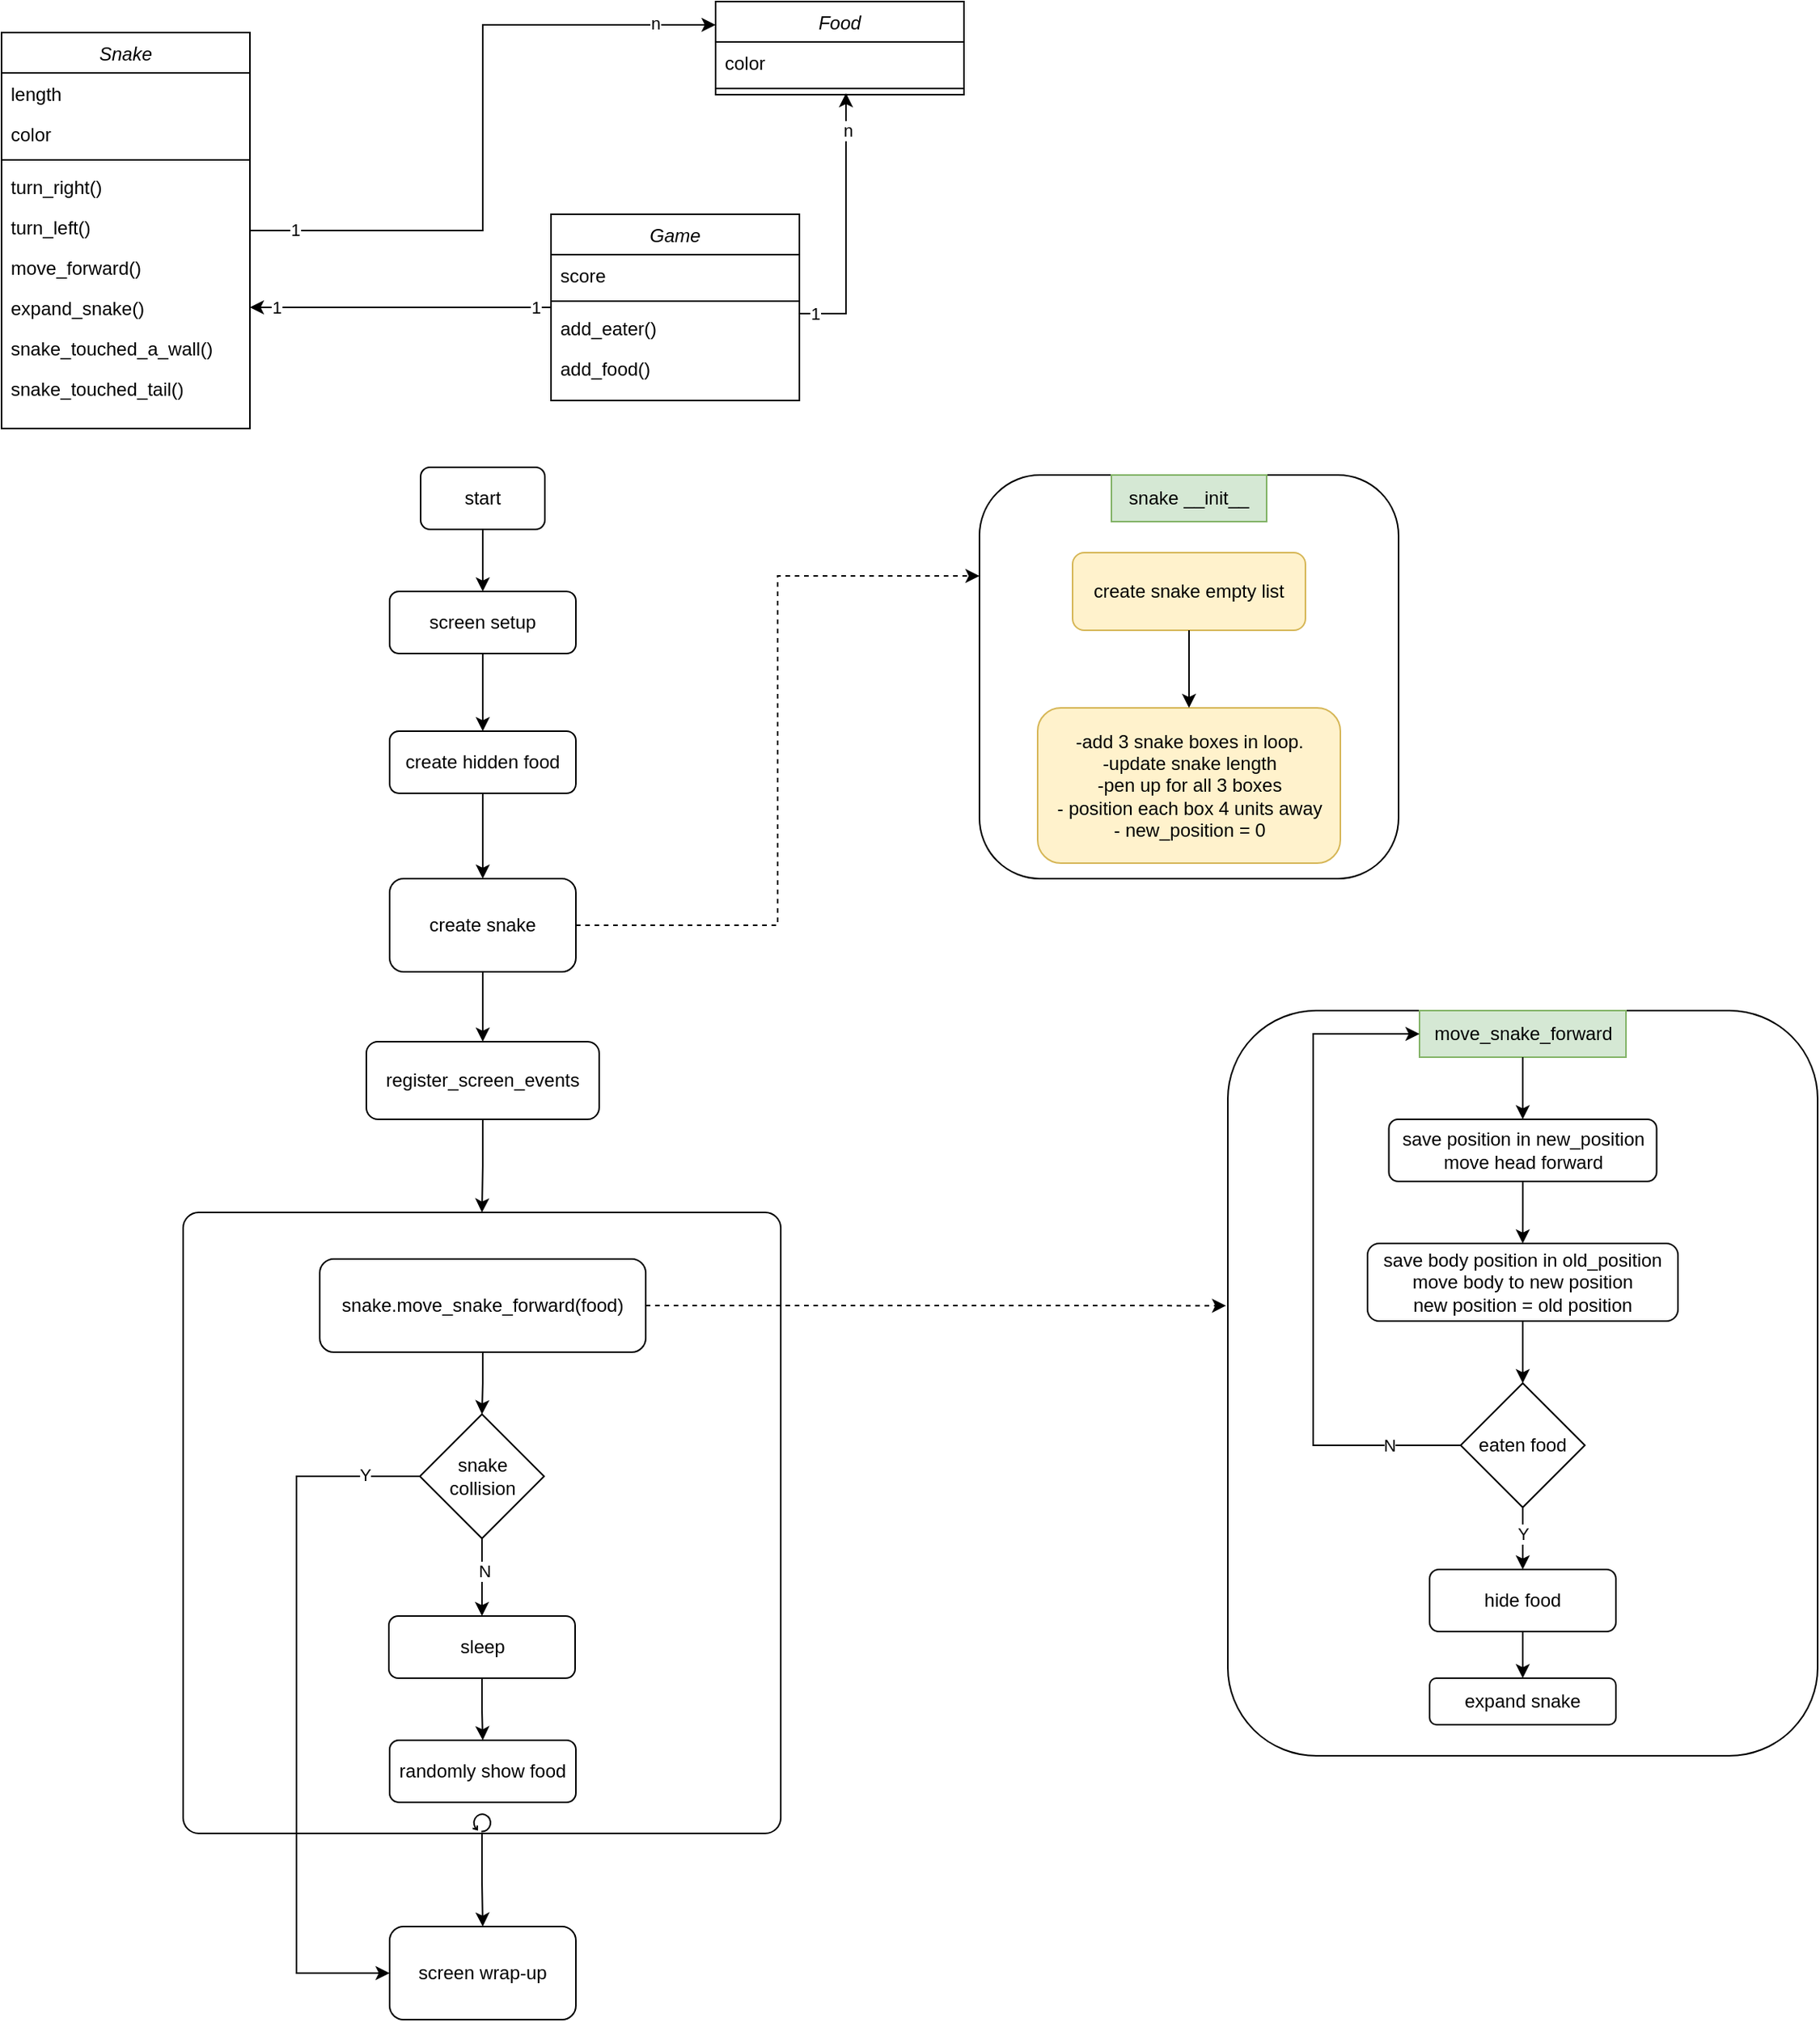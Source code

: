 <mxfile version="18.0.6" type="device"><diagram id="C5RBs43oDa-KdzZeNtuy" name="Page-1"><mxGraphModel dx="1225" dy="852" grid="1" gridSize="10" guides="1" tooltips="1" connect="1" arrows="1" fold="1" page="1" pageScale="1" pageWidth="827" pageHeight="1169" math="0" shadow="0"><root><mxCell id="WIyWlLk6GJQsqaUBKTNV-0"/><mxCell id="WIyWlLk6GJQsqaUBKTNV-1" parent="WIyWlLk6GJQsqaUBKTNV-0"/><mxCell id="voZRgN521VtX701bhuLO-22" style="edgeStyle=orthogonalEdgeStyle;rounded=0;orthogonalLoop=1;jettySize=auto;html=1;entryX=0;entryY=0.25;entryDx=0;entryDy=0;" parent="WIyWlLk6GJQsqaUBKTNV-1" source="voZRgN521VtX701bhuLO-0" target="voZRgN521VtX701bhuLO-15" edge="1"><mxGeometry relative="1" as="geometry"/></mxCell><mxCell id="voZRgN521VtX701bhuLO-23" value="1" style="edgeLabel;html=1;align=center;verticalAlign=middle;resizable=0;points=[];" parent="voZRgN521VtX701bhuLO-22" vertex="1" connectable="0"><mxGeometry x="-0.867" y="1" relative="1" as="geometry"><mxPoint as="offset"/></mxGeometry></mxCell><mxCell id="voZRgN521VtX701bhuLO-24" value="n" style="edgeLabel;html=1;align=center;verticalAlign=middle;resizable=0;points=[];" parent="voZRgN521VtX701bhuLO-22" vertex="1" connectable="0"><mxGeometry x="0.819" y="1" relative="1" as="geometry"><mxPoint as="offset"/></mxGeometry></mxCell><mxCell id="voZRgN521VtX701bhuLO-0" value="Snake" style="swimlane;fontStyle=2;align=center;verticalAlign=top;childLayout=stackLayout;horizontal=1;startSize=26;horizontalStack=0;resizeParent=1;resizeLast=0;collapsible=1;marginBottom=0;rounded=0;shadow=0;strokeWidth=1;" parent="WIyWlLk6GJQsqaUBKTNV-1" vertex="1"><mxGeometry x="60" y="40" width="160" height="255" as="geometry"><mxRectangle x="230" y="140" width="160" height="26" as="alternateBounds"/></mxGeometry></mxCell><mxCell id="voZRgN521VtX701bhuLO-1" value="length" style="text;align=left;verticalAlign=top;spacingLeft=4;spacingRight=4;overflow=hidden;rotatable=0;points=[[0,0.5],[1,0.5]];portConstraint=eastwest;" parent="voZRgN521VtX701bhuLO-0" vertex="1"><mxGeometry y="26" width="160" height="26" as="geometry"/></mxCell><mxCell id="voZRgN521VtX701bhuLO-2" value="color" style="text;align=left;verticalAlign=top;spacingLeft=4;spacingRight=4;overflow=hidden;rotatable=0;points=[[0,0.5],[1,0.5]];portConstraint=eastwest;rounded=0;shadow=0;html=0;" parent="voZRgN521VtX701bhuLO-0" vertex="1"><mxGeometry y="52" width="160" height="26" as="geometry"/></mxCell><mxCell id="voZRgN521VtX701bhuLO-4" value="" style="line;html=1;strokeWidth=1;align=left;verticalAlign=middle;spacingTop=-1;spacingLeft=3;spacingRight=3;rotatable=0;labelPosition=right;points=[];portConstraint=eastwest;" parent="voZRgN521VtX701bhuLO-0" vertex="1"><mxGeometry y="78" width="160" height="8" as="geometry"/></mxCell><mxCell id="voZRgN521VtX701bhuLO-5" value="turn_right()" style="text;align=left;verticalAlign=top;spacingLeft=4;spacingRight=4;overflow=hidden;rotatable=0;points=[[0,0.5],[1,0.5]];portConstraint=eastwest;" parent="voZRgN521VtX701bhuLO-0" vertex="1"><mxGeometry y="86" width="160" height="26" as="geometry"/></mxCell><mxCell id="voZRgN521VtX701bhuLO-6" value="turn_left()" style="text;align=left;verticalAlign=top;spacingLeft=4;spacingRight=4;overflow=hidden;rotatable=0;points=[[0,0.5],[1,0.5]];portConstraint=eastwest;" parent="voZRgN521VtX701bhuLO-0" vertex="1"><mxGeometry y="112" width="160" height="26" as="geometry"/></mxCell><mxCell id="voZRgN521VtX701bhuLO-7" value="move_forward()" style="text;align=left;verticalAlign=top;spacingLeft=4;spacingRight=4;overflow=hidden;rotatable=0;points=[[0,0.5],[1,0.5]];portConstraint=eastwest;" parent="voZRgN521VtX701bhuLO-0" vertex="1"><mxGeometry y="138" width="160" height="26" as="geometry"/></mxCell><mxCell id="voZRgN521VtX701bhuLO-38" value="expand_snake()" style="text;align=left;verticalAlign=top;spacingLeft=4;spacingRight=4;overflow=hidden;rotatable=0;points=[[0,0.5],[1,0.5]];portConstraint=eastwest;" parent="voZRgN521VtX701bhuLO-0" vertex="1"><mxGeometry y="164" width="160" height="26" as="geometry"/></mxCell><mxCell id="voZRgN521VtX701bhuLO-39" value="snake_touched_a_wall()" style="text;align=left;verticalAlign=top;spacingLeft=4;spacingRight=4;overflow=hidden;rotatable=0;points=[[0,0.5],[1,0.5]];portConstraint=eastwest;" parent="voZRgN521VtX701bhuLO-0" vertex="1"><mxGeometry y="190" width="160" height="26" as="geometry"/></mxCell><mxCell id="voZRgN521VtX701bhuLO-40" value="snake_touched_tail()" style="text;align=left;verticalAlign=top;spacingLeft=4;spacingRight=4;overflow=hidden;rotatable=0;points=[[0,0.5],[1,0.5]];portConstraint=eastwest;" parent="voZRgN521VtX701bhuLO-0" vertex="1"><mxGeometry y="216" width="160" height="26" as="geometry"/></mxCell><mxCell id="voZRgN521VtX701bhuLO-25" style="edgeStyle=orthogonalEdgeStyle;rounded=0;orthogonalLoop=1;jettySize=auto;html=1;entryX=1;entryY=0.5;entryDx=0;entryDy=0;" parent="WIyWlLk6GJQsqaUBKTNV-1" source="voZRgN521VtX701bhuLO-8" target="voZRgN521VtX701bhuLO-38" edge="1"><mxGeometry relative="1" as="geometry"/></mxCell><mxCell id="voZRgN521VtX701bhuLO-26" value="1" style="edgeLabel;html=1;align=center;verticalAlign=middle;resizable=0;points=[];" parent="voZRgN521VtX701bhuLO-25" vertex="1" connectable="0"><mxGeometry x="-0.89" relative="1" as="geometry"><mxPoint as="offset"/></mxGeometry></mxCell><mxCell id="voZRgN521VtX701bhuLO-27" value="1" style="edgeLabel;html=1;align=center;verticalAlign=middle;resizable=0;points=[];" parent="voZRgN521VtX701bhuLO-25" vertex="1" connectable="0"><mxGeometry x="0.828" relative="1" as="geometry"><mxPoint as="offset"/></mxGeometry></mxCell><mxCell id="voZRgN521VtX701bhuLO-28" style="edgeStyle=orthogonalEdgeStyle;rounded=0;orthogonalLoop=1;jettySize=auto;html=1;entryX=0.525;entryY=0.875;entryDx=0;entryDy=0;entryPerimeter=0;exitX=1;exitY=0.154;exitDx=0;exitDy=0;exitPerimeter=0;" parent="WIyWlLk6GJQsqaUBKTNV-1" source="voZRgN521VtX701bhuLO-12" target="voZRgN521VtX701bhuLO-18" edge="1"><mxGeometry relative="1" as="geometry"><mxPoint x="470" y="115" as="targetPoint"/></mxGeometry></mxCell><mxCell id="voZRgN521VtX701bhuLO-29" value="1" style="edgeLabel;html=1;align=center;verticalAlign=middle;resizable=0;points=[];" parent="voZRgN521VtX701bhuLO-28" vertex="1" connectable="0"><mxGeometry x="-0.892" relative="1" as="geometry"><mxPoint as="offset"/></mxGeometry></mxCell><mxCell id="voZRgN521VtX701bhuLO-30" value="n" style="edgeLabel;html=1;align=center;verticalAlign=middle;resizable=0;points=[];" parent="voZRgN521VtX701bhuLO-28" vertex="1" connectable="0"><mxGeometry x="0.864" y="-1" relative="1" as="geometry"><mxPoint y="12" as="offset"/></mxGeometry></mxCell><mxCell id="voZRgN521VtX701bhuLO-8" value="Game" style="swimlane;fontStyle=2;align=center;verticalAlign=top;childLayout=stackLayout;horizontal=1;startSize=26;horizontalStack=0;resizeParent=1;resizeLast=0;collapsible=1;marginBottom=0;rounded=0;shadow=0;strokeWidth=1;" parent="WIyWlLk6GJQsqaUBKTNV-1" vertex="1"><mxGeometry x="414" y="157" width="160" height="120" as="geometry"><mxRectangle x="230" y="140" width="160" height="26" as="alternateBounds"/></mxGeometry></mxCell><mxCell id="voZRgN521VtX701bhuLO-9" value="score" style="text;align=left;verticalAlign=top;spacingLeft=4;spacingRight=4;overflow=hidden;rotatable=0;points=[[0,0.5],[1,0.5]];portConstraint=eastwest;" parent="voZRgN521VtX701bhuLO-8" vertex="1"><mxGeometry y="26" width="160" height="26" as="geometry"/></mxCell><mxCell id="voZRgN521VtX701bhuLO-11" value="" style="line;html=1;strokeWidth=1;align=left;verticalAlign=middle;spacingTop=-1;spacingLeft=3;spacingRight=3;rotatable=0;labelPosition=right;points=[];portConstraint=eastwest;" parent="voZRgN521VtX701bhuLO-8" vertex="1"><mxGeometry y="52" width="160" height="8" as="geometry"/></mxCell><mxCell id="voZRgN521VtX701bhuLO-12" value="add_eater()" style="text;align=left;verticalAlign=top;spacingLeft=4;spacingRight=4;overflow=hidden;rotatable=0;points=[[0,0.5],[1,0.5]];portConstraint=eastwest;" parent="voZRgN521VtX701bhuLO-8" vertex="1"><mxGeometry y="60" width="160" height="26" as="geometry"/></mxCell><mxCell id="voZRgN521VtX701bhuLO-13" value="add_food()" style="text;align=left;verticalAlign=top;spacingLeft=4;spacingRight=4;overflow=hidden;rotatable=0;points=[[0,0.5],[1,0.5]];portConstraint=eastwest;" parent="voZRgN521VtX701bhuLO-8" vertex="1"><mxGeometry y="86" width="160" height="26" as="geometry"/></mxCell><mxCell id="voZRgN521VtX701bhuLO-15" value="Food" style="swimlane;fontStyle=2;align=center;verticalAlign=top;childLayout=stackLayout;horizontal=1;startSize=26;horizontalStack=0;resizeParent=1;resizeLast=0;collapsible=1;marginBottom=0;rounded=0;shadow=0;strokeWidth=1;" parent="WIyWlLk6GJQsqaUBKTNV-1" vertex="1"><mxGeometry x="520" y="20" width="160" height="60" as="geometry"><mxRectangle x="230" y="140" width="160" height="26" as="alternateBounds"/></mxGeometry></mxCell><mxCell id="voZRgN521VtX701bhuLO-17" value="color" style="text;align=left;verticalAlign=top;spacingLeft=4;spacingRight=4;overflow=hidden;rotatable=0;points=[[0,0.5],[1,0.5]];portConstraint=eastwest;rounded=0;shadow=0;html=0;" parent="voZRgN521VtX701bhuLO-15" vertex="1"><mxGeometry y="26" width="160" height="26" as="geometry"/></mxCell><mxCell id="voZRgN521VtX701bhuLO-18" value="" style="line;html=1;strokeWidth=1;align=left;verticalAlign=middle;spacingTop=-1;spacingLeft=3;spacingRight=3;rotatable=0;labelPosition=right;points=[];portConstraint=eastwest;" parent="voZRgN521VtX701bhuLO-15" vertex="1"><mxGeometry y="52" width="160" height="8" as="geometry"/></mxCell><mxCell id="5b7S62OCW2ZEk6Z3VOzl-2" style="edgeStyle=orthogonalEdgeStyle;rounded=0;orthogonalLoop=1;jettySize=auto;html=1;entryX=0.5;entryY=0;entryDx=0;entryDy=0;" edge="1" parent="WIyWlLk6GJQsqaUBKTNV-1" source="5b7S62OCW2ZEk6Z3VOzl-0" target="5b7S62OCW2ZEk6Z3VOzl-1"><mxGeometry relative="1" as="geometry"/></mxCell><mxCell id="5b7S62OCW2ZEk6Z3VOzl-0" value="start" style="rounded=1;whiteSpace=wrap;html=1;" vertex="1" parent="WIyWlLk6GJQsqaUBKTNV-1"><mxGeometry x="330" y="320" width="80" height="40" as="geometry"/></mxCell><mxCell id="5b7S62OCW2ZEk6Z3VOzl-4" style="edgeStyle=orthogonalEdgeStyle;rounded=0;orthogonalLoop=1;jettySize=auto;html=1;entryX=0.5;entryY=0;entryDx=0;entryDy=0;" edge="1" parent="WIyWlLk6GJQsqaUBKTNV-1" source="5b7S62OCW2ZEk6Z3VOzl-1" target="5b7S62OCW2ZEk6Z3VOzl-3"><mxGeometry relative="1" as="geometry"/></mxCell><mxCell id="5b7S62OCW2ZEk6Z3VOzl-1" value="screen setup" style="rounded=1;whiteSpace=wrap;html=1;" vertex="1" parent="WIyWlLk6GJQsqaUBKTNV-1"><mxGeometry x="310" y="400" width="120" height="40" as="geometry"/></mxCell><mxCell id="5b7S62OCW2ZEk6Z3VOzl-15" style="edgeStyle=orthogonalEdgeStyle;rounded=0;orthogonalLoop=1;jettySize=auto;html=1;entryX=0.5;entryY=0;entryDx=0;entryDy=0;" edge="1" parent="WIyWlLk6GJQsqaUBKTNV-1" source="5b7S62OCW2ZEk6Z3VOzl-3" target="5b7S62OCW2ZEk6Z3VOzl-14"><mxGeometry relative="1" as="geometry"/></mxCell><mxCell id="5b7S62OCW2ZEk6Z3VOzl-3" value="create hidden food" style="rounded=1;whiteSpace=wrap;html=1;" vertex="1" parent="WIyWlLk6GJQsqaUBKTNV-1"><mxGeometry x="310" y="490" width="120" height="40" as="geometry"/></mxCell><mxCell id="5b7S62OCW2ZEk6Z3VOzl-13" value="" style="group" vertex="1" connectable="0" parent="WIyWlLk6GJQsqaUBKTNV-1"><mxGeometry x="690" y="325" width="270" height="260" as="geometry"/></mxCell><mxCell id="5b7S62OCW2ZEk6Z3VOzl-11" value="" style="rounded=1;whiteSpace=wrap;html=1;" vertex="1" parent="5b7S62OCW2ZEk6Z3VOzl-13"><mxGeometry width="270" height="260" as="geometry"/></mxCell><mxCell id="5b7S62OCW2ZEk6Z3VOzl-7" value="create snake empty list" style="rounded=1;whiteSpace=wrap;html=1;fillColor=#fff2cc;strokeColor=#d6b656;" vertex="1" parent="5b7S62OCW2ZEk6Z3VOzl-13"><mxGeometry x="60" y="50" width="150" height="50" as="geometry"/></mxCell><mxCell id="5b7S62OCW2ZEk6Z3VOzl-9" value="-add 3 snake boxes in loop.&lt;br&gt;-update snake length&lt;br&gt;-pen up for all 3 boxes&lt;br&gt;- position each box 4 units away&lt;br&gt;- new_position = 0" style="rounded=1;whiteSpace=wrap;html=1;fillColor=#fff2cc;strokeColor=#d6b656;" vertex="1" parent="5b7S62OCW2ZEk6Z3VOzl-13"><mxGeometry x="37.5" y="150" width="195" height="100" as="geometry"/></mxCell><mxCell id="5b7S62OCW2ZEk6Z3VOzl-10" style="edgeStyle=orthogonalEdgeStyle;rounded=0;orthogonalLoop=1;jettySize=auto;html=1;entryX=0.5;entryY=0;entryDx=0;entryDy=0;" edge="1" parent="5b7S62OCW2ZEk6Z3VOzl-13" source="5b7S62OCW2ZEk6Z3VOzl-7" target="5b7S62OCW2ZEk6Z3VOzl-9"><mxGeometry relative="1" as="geometry"/></mxCell><mxCell id="5b7S62OCW2ZEk6Z3VOzl-12" value="snake __init__" style="text;html=1;strokeColor=#82b366;fillColor=#d5e8d4;align=center;verticalAlign=middle;whiteSpace=wrap;rounded=0;" vertex="1" parent="5b7S62OCW2ZEk6Z3VOzl-13"><mxGeometry x="85" width="100" height="30" as="geometry"/></mxCell><mxCell id="5b7S62OCW2ZEk6Z3VOzl-16" style="edgeStyle=orthogonalEdgeStyle;rounded=0;orthogonalLoop=1;jettySize=auto;html=1;entryX=0;entryY=0.25;entryDx=0;entryDy=0;dashed=1;" edge="1" parent="WIyWlLk6GJQsqaUBKTNV-1" source="5b7S62OCW2ZEk6Z3VOzl-14" target="5b7S62OCW2ZEk6Z3VOzl-11"><mxGeometry relative="1" as="geometry"/></mxCell><mxCell id="5b7S62OCW2ZEk6Z3VOzl-18" style="edgeStyle=orthogonalEdgeStyle;rounded=0;orthogonalLoop=1;jettySize=auto;html=1;entryX=0.5;entryY=0;entryDx=0;entryDy=0;" edge="1" parent="WIyWlLk6GJQsqaUBKTNV-1" source="5b7S62OCW2ZEk6Z3VOzl-14" target="5b7S62OCW2ZEk6Z3VOzl-17"><mxGeometry relative="1" as="geometry"/></mxCell><mxCell id="5b7S62OCW2ZEk6Z3VOzl-14" value="create snake" style="rounded=1;whiteSpace=wrap;html=1;" vertex="1" parent="WIyWlLk6GJQsqaUBKTNV-1"><mxGeometry x="310" y="585" width="120" height="60" as="geometry"/></mxCell><mxCell id="5b7S62OCW2ZEk6Z3VOzl-20" style="edgeStyle=orthogonalEdgeStyle;rounded=0;orthogonalLoop=1;jettySize=auto;html=1;entryX=0.5;entryY=0;entryDx=0;entryDy=0;entryPerimeter=0;" edge="1" parent="WIyWlLk6GJQsqaUBKTNV-1" source="5b7S62OCW2ZEk6Z3VOzl-17" target="5b7S62OCW2ZEk6Z3VOzl-19"><mxGeometry relative="1" as="geometry"/></mxCell><mxCell id="5b7S62OCW2ZEk6Z3VOzl-17" value="register_screen_events" style="rounded=1;whiteSpace=wrap;html=1;" vertex="1" parent="WIyWlLk6GJQsqaUBKTNV-1"><mxGeometry x="295" y="690" width="150" height="50" as="geometry"/></mxCell><mxCell id="5b7S62OCW2ZEk6Z3VOzl-30" style="edgeStyle=orthogonalEdgeStyle;rounded=0;orthogonalLoop=1;jettySize=auto;html=1;entryX=0.5;entryY=0;entryDx=0;entryDy=0;" edge="1" parent="WIyWlLk6GJQsqaUBKTNV-1" source="5b7S62OCW2ZEk6Z3VOzl-19" target="5b7S62OCW2ZEk6Z3VOzl-29"><mxGeometry relative="1" as="geometry"/></mxCell><mxCell id="5b7S62OCW2ZEk6Z3VOzl-19" value="" style="points=[[0.25,0,0],[0.5,0,0],[0.75,0,0],[1,0.25,0],[1,0.5,0],[1,0.75,0],[0.75,1,0],[0.5,1,0],[0.25,1,0],[0,0.75,0],[0,0.5,0],[0,0.25,0]];shape=mxgraph.bpmn.task;whiteSpace=wrap;rectStyle=rounded;size=10;taskMarker=abstract;isLoopStandard=1;" vertex="1" parent="WIyWlLk6GJQsqaUBKTNV-1"><mxGeometry x="177" y="800" width="385" height="400" as="geometry"/></mxCell><mxCell id="5b7S62OCW2ZEk6Z3VOzl-23" style="edgeStyle=orthogonalEdgeStyle;rounded=0;orthogonalLoop=1;jettySize=auto;html=1;entryX=0.5;entryY=0;entryDx=0;entryDy=0;" edge="1" parent="WIyWlLk6GJQsqaUBKTNV-1" source="5b7S62OCW2ZEk6Z3VOzl-21" target="5b7S62OCW2ZEk6Z3VOzl-22"><mxGeometry relative="1" as="geometry"/></mxCell><mxCell id="5b7S62OCW2ZEk6Z3VOzl-50" style="edgeStyle=orthogonalEdgeStyle;rounded=0;orthogonalLoop=1;jettySize=auto;html=1;entryX=-0.003;entryY=0.396;entryDx=0;entryDy=0;entryPerimeter=0;dashed=1;" edge="1" parent="WIyWlLk6GJQsqaUBKTNV-1" source="5b7S62OCW2ZEk6Z3VOzl-21" target="5b7S62OCW2ZEk6Z3VOzl-34"><mxGeometry relative="1" as="geometry"/></mxCell><mxCell id="5b7S62OCW2ZEk6Z3VOzl-21" value="snake.move_snake_forward(food)" style="rounded=1;whiteSpace=wrap;html=1;" vertex="1" parent="WIyWlLk6GJQsqaUBKTNV-1"><mxGeometry x="265" y="830" width="210" height="60" as="geometry"/></mxCell><mxCell id="5b7S62OCW2ZEk6Z3VOzl-25" style="edgeStyle=orthogonalEdgeStyle;rounded=0;orthogonalLoop=1;jettySize=auto;html=1;entryX=0.5;entryY=0;entryDx=0;entryDy=0;" edge="1" parent="WIyWlLk6GJQsqaUBKTNV-1" source="5b7S62OCW2ZEk6Z3VOzl-22" target="5b7S62OCW2ZEk6Z3VOzl-24"><mxGeometry relative="1" as="geometry"/></mxCell><mxCell id="5b7S62OCW2ZEk6Z3VOzl-26" value="N" style="edgeLabel;html=1;align=center;verticalAlign=middle;resizable=0;points=[];" vertex="1" connectable="0" parent="5b7S62OCW2ZEk6Z3VOzl-25"><mxGeometry x="-0.16" y="1" relative="1" as="geometry"><mxPoint as="offset"/></mxGeometry></mxCell><mxCell id="5b7S62OCW2ZEk6Z3VOzl-32" style="edgeStyle=orthogonalEdgeStyle;rounded=0;orthogonalLoop=1;jettySize=auto;html=1;entryX=0;entryY=0.5;entryDx=0;entryDy=0;" edge="1" parent="WIyWlLk6GJQsqaUBKTNV-1" source="5b7S62OCW2ZEk6Z3VOzl-22" target="5b7S62OCW2ZEk6Z3VOzl-29"><mxGeometry relative="1" as="geometry"><Array as="points"><mxPoint x="250" y="970"/><mxPoint x="250" y="1290"/></Array></mxGeometry></mxCell><mxCell id="5b7S62OCW2ZEk6Z3VOzl-33" value="Y" style="edgeLabel;html=1;align=center;verticalAlign=middle;resizable=0;points=[];" vertex="1" connectable="0" parent="5b7S62OCW2ZEk6Z3VOzl-32"><mxGeometry x="-0.841" y="-1" relative="1" as="geometry"><mxPoint x="1" as="offset"/></mxGeometry></mxCell><mxCell id="5b7S62OCW2ZEk6Z3VOzl-22" value="snake collision" style="rhombus;whiteSpace=wrap;html=1;" vertex="1" parent="WIyWlLk6GJQsqaUBKTNV-1"><mxGeometry x="329.5" y="930" width="80" height="80" as="geometry"/></mxCell><mxCell id="5b7S62OCW2ZEk6Z3VOzl-28" style="edgeStyle=orthogonalEdgeStyle;rounded=0;orthogonalLoop=1;jettySize=auto;html=1;entryX=0.5;entryY=0;entryDx=0;entryDy=0;" edge="1" parent="WIyWlLk6GJQsqaUBKTNV-1" source="5b7S62OCW2ZEk6Z3VOzl-24" target="5b7S62OCW2ZEk6Z3VOzl-27"><mxGeometry relative="1" as="geometry"/></mxCell><mxCell id="5b7S62OCW2ZEk6Z3VOzl-24" value="sleep" style="rounded=1;whiteSpace=wrap;html=1;" vertex="1" parent="WIyWlLk6GJQsqaUBKTNV-1"><mxGeometry x="309.5" y="1060" width="120" height="40" as="geometry"/></mxCell><mxCell id="5b7S62OCW2ZEk6Z3VOzl-27" value="randomly show food" style="rounded=1;whiteSpace=wrap;html=1;" vertex="1" parent="WIyWlLk6GJQsqaUBKTNV-1"><mxGeometry x="310" y="1140" width="120" height="40" as="geometry"/></mxCell><mxCell id="5b7S62OCW2ZEk6Z3VOzl-29" value="screen wrap-up" style="rounded=1;whiteSpace=wrap;html=1;" vertex="1" parent="WIyWlLk6GJQsqaUBKTNV-1"><mxGeometry x="310" y="1260" width="120" height="60" as="geometry"/></mxCell><mxCell id="5b7S62OCW2ZEk6Z3VOzl-49" value="" style="group" vertex="1" connectable="0" parent="WIyWlLk6GJQsqaUBKTNV-1"><mxGeometry x="850" y="670" width="380" height="480" as="geometry"/></mxCell><mxCell id="5b7S62OCW2ZEk6Z3VOzl-34" value="" style="rounded=1;whiteSpace=wrap;html=1;" vertex="1" parent="5b7S62OCW2ZEk6Z3VOzl-49"><mxGeometry width="380" height="480" as="geometry"/></mxCell><mxCell id="5b7S62OCW2ZEk6Z3VOzl-35" value="move_snake_forward" style="text;html=1;strokeColor=#82b366;fillColor=#d5e8d4;align=center;verticalAlign=middle;whiteSpace=wrap;rounded=0;" vertex="1" parent="5b7S62OCW2ZEk6Z3VOzl-49"><mxGeometry x="123.5" width="133" height="30" as="geometry"/></mxCell><mxCell id="5b7S62OCW2ZEk6Z3VOzl-36" value="save position in new_position&lt;br&gt;move head forward" style="rounded=1;whiteSpace=wrap;html=1;" vertex="1" parent="5b7S62OCW2ZEk6Z3VOzl-49"><mxGeometry x="103.75" y="70" width="172.5" height="40" as="geometry"/></mxCell><mxCell id="5b7S62OCW2ZEk6Z3VOzl-37" style="edgeStyle=orthogonalEdgeStyle;rounded=0;orthogonalLoop=1;jettySize=auto;html=1;entryX=0.5;entryY=0;entryDx=0;entryDy=0;" edge="1" parent="5b7S62OCW2ZEk6Z3VOzl-49" source="5b7S62OCW2ZEk6Z3VOzl-35" target="5b7S62OCW2ZEk6Z3VOzl-36"><mxGeometry relative="1" as="geometry"/></mxCell><mxCell id="5b7S62OCW2ZEk6Z3VOzl-38" value="save body position in old_position&lt;br&gt;move body to new position&lt;br&gt;new position = old position" style="rounded=1;whiteSpace=wrap;html=1;" vertex="1" parent="5b7S62OCW2ZEk6Z3VOzl-49"><mxGeometry x="90" y="150" width="200" height="50" as="geometry"/></mxCell><mxCell id="5b7S62OCW2ZEk6Z3VOzl-39" style="edgeStyle=orthogonalEdgeStyle;rounded=0;orthogonalLoop=1;jettySize=auto;html=1;entryX=0.5;entryY=0;entryDx=0;entryDy=0;" edge="1" parent="5b7S62OCW2ZEk6Z3VOzl-49" source="5b7S62OCW2ZEk6Z3VOzl-36" target="5b7S62OCW2ZEk6Z3VOzl-38"><mxGeometry relative="1" as="geometry"/></mxCell><mxCell id="5b7S62OCW2ZEk6Z3VOzl-47" style="edgeStyle=orthogonalEdgeStyle;rounded=0;orthogonalLoop=1;jettySize=auto;html=1;entryX=0;entryY=0.5;entryDx=0;entryDy=0;exitX=0;exitY=0.5;exitDx=0;exitDy=0;" edge="1" parent="5b7S62OCW2ZEk6Z3VOzl-49" source="5b7S62OCW2ZEk6Z3VOzl-40" target="5b7S62OCW2ZEk6Z3VOzl-35"><mxGeometry relative="1" as="geometry"><Array as="points"><mxPoint x="55" y="280"/><mxPoint x="55" y="15"/></Array></mxGeometry></mxCell><mxCell id="5b7S62OCW2ZEk6Z3VOzl-48" value="N" style="edgeLabel;html=1;align=center;verticalAlign=middle;resizable=0;points=[];" vertex="1" connectable="0" parent="5b7S62OCW2ZEk6Z3VOzl-47"><mxGeometry x="-0.785" relative="1" as="geometry"><mxPoint as="offset"/></mxGeometry></mxCell><mxCell id="5b7S62OCW2ZEk6Z3VOzl-40" value="eaten food" style="rhombus;whiteSpace=wrap;html=1;" vertex="1" parent="5b7S62OCW2ZEk6Z3VOzl-49"><mxGeometry x="150" y="240" width="80" height="80" as="geometry"/></mxCell><mxCell id="5b7S62OCW2ZEk6Z3VOzl-41" style="edgeStyle=orthogonalEdgeStyle;rounded=0;orthogonalLoop=1;jettySize=auto;html=1;entryX=0.5;entryY=0;entryDx=0;entryDy=0;" edge="1" parent="5b7S62OCW2ZEk6Z3VOzl-49" source="5b7S62OCW2ZEk6Z3VOzl-38" target="5b7S62OCW2ZEk6Z3VOzl-40"><mxGeometry relative="1" as="geometry"/></mxCell><mxCell id="5b7S62OCW2ZEk6Z3VOzl-42" value="hide food" style="rounded=1;whiteSpace=wrap;html=1;" vertex="1" parent="5b7S62OCW2ZEk6Z3VOzl-49"><mxGeometry x="130" y="360" width="120" height="40" as="geometry"/></mxCell><mxCell id="5b7S62OCW2ZEk6Z3VOzl-43" style="edgeStyle=orthogonalEdgeStyle;rounded=0;orthogonalLoop=1;jettySize=auto;html=1;entryX=0.5;entryY=0;entryDx=0;entryDy=0;" edge="1" parent="5b7S62OCW2ZEk6Z3VOzl-49" source="5b7S62OCW2ZEk6Z3VOzl-40" target="5b7S62OCW2ZEk6Z3VOzl-42"><mxGeometry relative="1" as="geometry"/></mxCell><mxCell id="5b7S62OCW2ZEk6Z3VOzl-46" value="Y" style="edgeLabel;html=1;align=center;verticalAlign=middle;resizable=0;points=[];" vertex="1" connectable="0" parent="5b7S62OCW2ZEk6Z3VOzl-43"><mxGeometry x="-0.15" relative="1" as="geometry"><mxPoint as="offset"/></mxGeometry></mxCell><mxCell id="5b7S62OCW2ZEk6Z3VOzl-44" value="expand snake" style="rounded=1;whiteSpace=wrap;html=1;" vertex="1" parent="5b7S62OCW2ZEk6Z3VOzl-49"><mxGeometry x="130" y="430" width="120" height="30" as="geometry"/></mxCell><mxCell id="5b7S62OCW2ZEk6Z3VOzl-45" style="edgeStyle=orthogonalEdgeStyle;rounded=0;orthogonalLoop=1;jettySize=auto;html=1;entryX=0.5;entryY=0;entryDx=0;entryDy=0;" edge="1" parent="5b7S62OCW2ZEk6Z3VOzl-49" source="5b7S62OCW2ZEk6Z3VOzl-42" target="5b7S62OCW2ZEk6Z3VOzl-44"><mxGeometry relative="1" as="geometry"/></mxCell></root></mxGraphModel></diagram></mxfile>